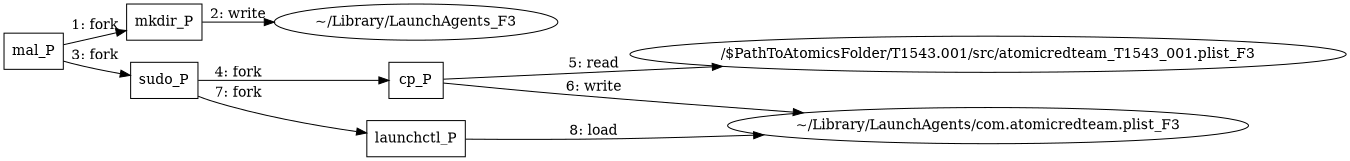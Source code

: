 digraph "T1543.001" {
rankdir="LR"
size="9"
fixedsize="false"
splines="true"
nodesep=0.3
ranksep=0
fontsize=10
overlap="scalexy"
engine= "neato"
	"mal_P" [node_type=Process shape=box]
	"mkdir_P" [node_type=Process shape=box]
	"sudo_P" [node_type=Process shape=box]
	"cp_P" [node_type=Process shape=box]
	"launchctl_P" [node_type=Process shape=box]
	"~/Library/LaunchAgents_F3" [node_type=File shape=ellipse]
	"/$PathToAtomicsFolder/T1543.001/src/atomicredteam_T1543_001.plist_F3" [node_type=File shape=ellipse]
	"~/Library/LaunchAgents/com.atomicredteam.plist_F3" [node_type=File shape=ellipse]
	"mal_P" -> "mkdir_P" [label="1: fork"]
	"mkdir_P" -> "~/Library/LaunchAgents_F3" [label="2: write"]
	"mal_P" -> "sudo_P" [label="3: fork"]
	"sudo_P" -> "cp_P" [label="4: fork"]
	"cp_P" -> "/$PathToAtomicsFolder/T1543.001/src/atomicredteam_T1543_001.plist_F3" [label="5: read"]
	"cp_P" -> "~/Library/LaunchAgents/com.atomicredteam.plist_F3" [label="6: write"]
	"sudo_P" -> "launchctl_P" [label="7: fork"]
	"launchctl_P" -> "~/Library/LaunchAgents/com.atomicredteam.plist_F3" [label="8: load"]
}

